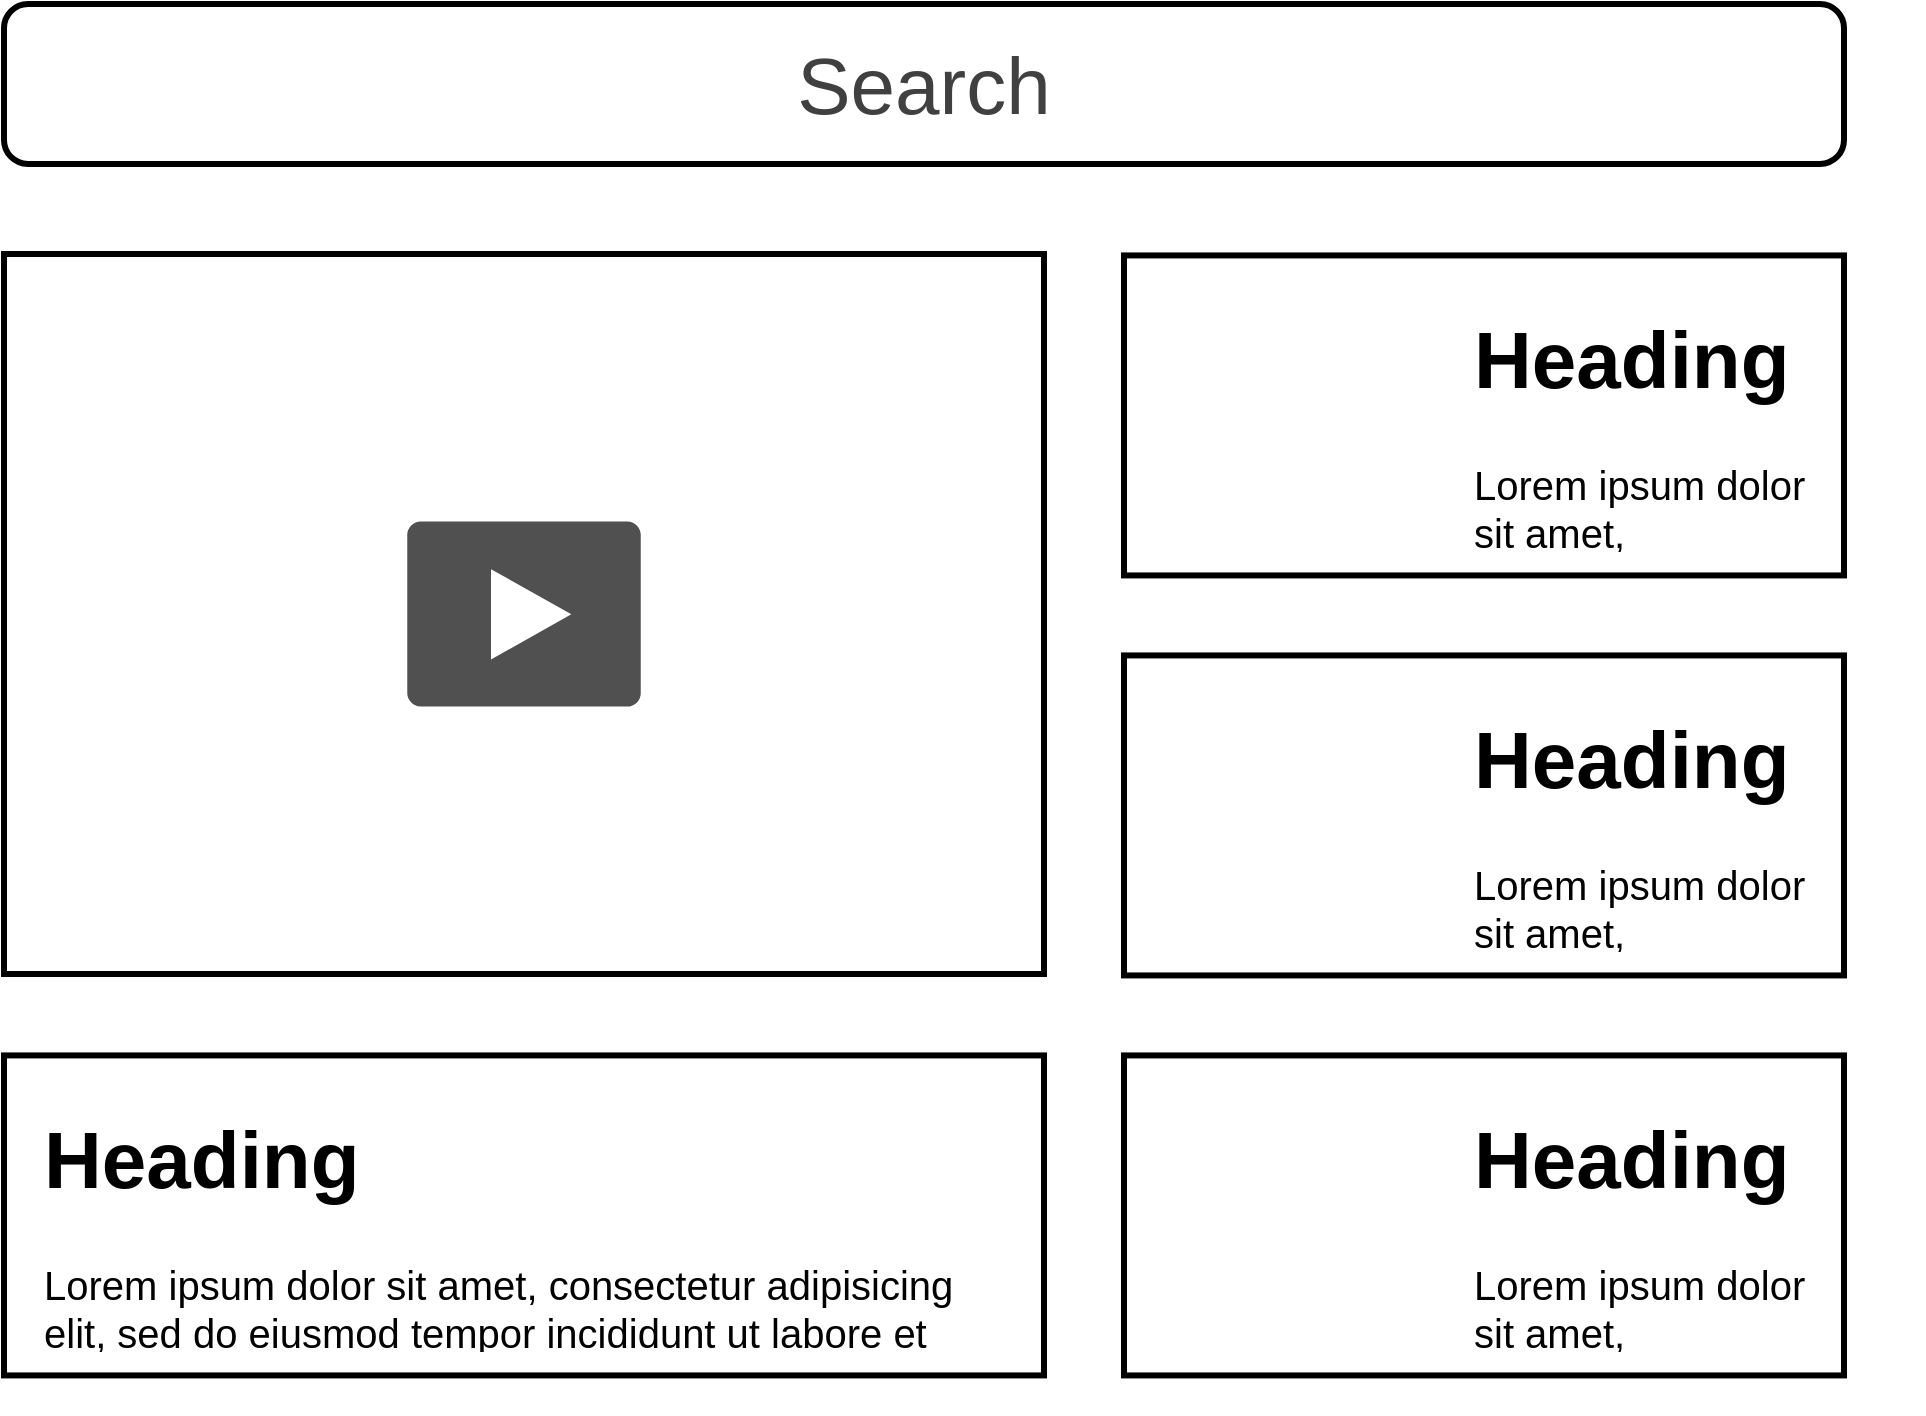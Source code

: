 <mxfile version="14.6.3" type="github" pages="4">
  <diagram name="Page" id="9137KOYr03OrSue867hJ">
    <mxGraphModel dx="346" dy="656" grid="1" gridSize="10" guides="1" tooltips="1" connect="1" arrows="1" fold="1" page="1" pageScale="1.5" pageWidth="1169" pageHeight="827" background="#ffffff" math="0" shadow="0">
      <root>
        <mxCell id="91typA91h6xHXIEC1wd_-0" />
        <mxCell id="91typA91h6xHXIEC1wd_-1" parent="91typA91h6xHXIEC1wd_-0" />
        <mxCell id="23DOFY-xsQ9zhNnriJYz-13" value="" style="group" parent="91typA91h6xHXIEC1wd_-1" vertex="1" connectable="0">
          <mxGeometry x="977" y="408" width="360" height="160" as="geometry" />
        </mxCell>
        <mxCell id="23DOFY-xsQ9zhNnriJYz-7" value="" style="rounded=0;whiteSpace=wrap;html=1;fontSize=30;strokeColor=#000000;strokeWidth=3;" parent="23DOFY-xsQ9zhNnriJYz-13" vertex="1">
          <mxGeometry y="-9.286" width="360" height="160" as="geometry" />
        </mxCell>
        <mxCell id="23DOFY-xsQ9zhNnriJYz-10" value="&lt;h1&gt;Heading&lt;/h1&gt;&lt;p&gt;Lorem ipsum dolor sit amet, consectetur adipisicing elit, sed do eiusmod tempor incididunt ut labore et dolore magna aliqua.&lt;/p&gt;" style="text;html=1;strokeColor=none;fillColor=none;spacing=5;spacingTop=-20;whiteSpace=wrap;overflow=hidden;rounded=0;fontSize=20;" parent="23DOFY-xsQ9zhNnriJYz-13" vertex="1">
          <mxGeometry x="170" y="2.143" width="190" height="137.143" as="geometry" />
        </mxCell>
        <mxCell id="23DOFY-xsQ9zhNnriJYz-12" value="" style="shape=image;html=1;verticalAlign=top;verticalLabelPosition=bottom;labelBackgroundColor=#ffffff;imageAspect=0;aspect=fixed;image=https://cdn4.iconfinder.com/data/icons/48-bubbles/48/18.Pictures-Day-128.png;rounded=1;fontSize=20;strokeColor=#000000;strokeWidth=3;" parent="23DOFY-xsQ9zhNnriJYz-13" vertex="1">
          <mxGeometry x="10" y="5.714" width="130" height="130" as="geometry" />
        </mxCell>
        <mxCell id="23DOFY-xsQ9zhNnriJYz-20" value="" style="group" parent="91typA91h6xHXIEC1wd_-1" vertex="1" connectable="0">
          <mxGeometry x="977" y="608" width="360" height="160" as="geometry" />
        </mxCell>
        <mxCell id="23DOFY-xsQ9zhNnriJYz-21" value="" style="rounded=0;whiteSpace=wrap;html=1;fontSize=30;strokeColor=#000000;strokeWidth=3;" parent="23DOFY-xsQ9zhNnriJYz-20" vertex="1">
          <mxGeometry y="-9.286" width="360" height="160" as="geometry" />
        </mxCell>
        <mxCell id="23DOFY-xsQ9zhNnriJYz-22" value="&lt;h1&gt;Heading&lt;/h1&gt;&lt;p&gt;Lorem ipsum dolor sit amet, consectetur adipisicing elit, sed do eiusmod tempor incididunt ut labore et dolore magna aliqua.&lt;/p&gt;" style="text;html=1;strokeColor=none;fillColor=none;spacing=5;spacingTop=-20;whiteSpace=wrap;overflow=hidden;rounded=0;fontSize=20;" parent="23DOFY-xsQ9zhNnriJYz-20" vertex="1">
          <mxGeometry x="170" y="2.143" width="190" height="137.143" as="geometry" />
        </mxCell>
        <mxCell id="23DOFY-xsQ9zhNnriJYz-23" value="" style="shape=image;html=1;verticalAlign=top;verticalLabelPosition=bottom;labelBackgroundColor=#ffffff;imageAspect=0;aspect=fixed;image=https://cdn4.iconfinder.com/data/icons/48-bubbles/48/18.Pictures-Day-128.png;rounded=1;fontSize=20;strokeColor=#000000;strokeWidth=3;" parent="23DOFY-xsQ9zhNnriJYz-20" vertex="1">
          <mxGeometry x="10" y="5.714" width="130" height="130" as="geometry" />
        </mxCell>
        <mxCell id="23DOFY-xsQ9zhNnriJYz-24" value="" style="group" parent="91typA91h6xHXIEC1wd_-1" vertex="1" connectable="0">
          <mxGeometry x="977" y="808" width="360" height="160" as="geometry" />
        </mxCell>
        <mxCell id="23DOFY-xsQ9zhNnriJYz-25" value="" style="rounded=0;whiteSpace=wrap;html=1;fontSize=30;strokeColor=#000000;strokeWidth=3;" parent="23DOFY-xsQ9zhNnriJYz-24" vertex="1">
          <mxGeometry y="-9.286" width="360" height="160" as="geometry" />
        </mxCell>
        <mxCell id="23DOFY-xsQ9zhNnriJYz-26" value="&lt;h1&gt;Heading&lt;/h1&gt;&lt;p&gt;Lorem ipsum dolor sit amet, consectetur adipisicing elit, sed do eiusmod tempor incididunt ut labore et dolore magna aliqua.&lt;/p&gt;" style="text;html=1;strokeColor=none;fillColor=none;spacing=5;spacingTop=-20;whiteSpace=wrap;overflow=hidden;rounded=0;fontSize=20;" parent="23DOFY-xsQ9zhNnriJYz-24" vertex="1">
          <mxGeometry x="170" y="2.143" width="190" height="137.143" as="geometry" />
        </mxCell>
        <mxCell id="23DOFY-xsQ9zhNnriJYz-27" value="" style="shape=image;html=1;verticalAlign=top;verticalLabelPosition=bottom;labelBackgroundColor=#ffffff;imageAspect=0;aspect=fixed;image=https://cdn4.iconfinder.com/data/icons/48-bubbles/48/18.Pictures-Day-128.png;rounded=1;fontSize=20;strokeColor=#000000;strokeWidth=3;" parent="23DOFY-xsQ9zhNnriJYz-24" vertex="1">
          <mxGeometry x="10" y="5.714" width="130" height="130" as="geometry" />
        </mxCell>
        <mxCell id="23DOFY-xsQ9zhNnriJYz-28" value="" style="group" parent="91typA91h6xHXIEC1wd_-1" vertex="1" connectable="0">
          <mxGeometry x="422" y="808" width="520" height="160" as="geometry" />
        </mxCell>
        <mxCell id="23DOFY-xsQ9zhNnriJYz-29" value="" style="rounded=0;whiteSpace=wrap;html=1;fontSize=30;strokeColor=#000000;strokeWidth=3;" parent="23DOFY-xsQ9zhNnriJYz-28" vertex="1">
          <mxGeometry x="-5" y="-9.29" width="520" height="160" as="geometry" />
        </mxCell>
        <mxCell id="23DOFY-xsQ9zhNnriJYz-30" value="&lt;h1&gt;Heading&lt;/h1&gt;&lt;p&gt;Lorem ipsum dolor sit amet, consectetur adipisicing elit, sed do eiusmod tempor incididunt ut labore et dolore magna aliqua.&lt;/p&gt;" style="text;html=1;strokeColor=none;fillColor=none;spacing=5;spacingTop=-20;whiteSpace=wrap;overflow=hidden;rounded=0;fontSize=20;" parent="23DOFY-xsQ9zhNnriJYz-28" vertex="1">
          <mxGeometry x="10" y="2.14" width="490" height="137.14" as="geometry" />
        </mxCell>
        <mxCell id="23DOFY-xsQ9zhNnriJYz-32" value="Search" style="rounded=1;whiteSpace=wrap;html=1;fontSize=40;fontColor=#404040;strokeColor=#000000;strokeWidth=3;align=center;fillColor=#FFFFFF;" parent="91typA91h6xHXIEC1wd_-1" vertex="1">
          <mxGeometry x="417" y="273" width="920" height="80" as="geometry" />
        </mxCell>
        <mxCell id="23DOFY-xsQ9zhNnriJYz-15" value="" style="group" parent="91typA91h6xHXIEC1wd_-1" vertex="1" connectable="0">
          <mxGeometry x="417" y="398" width="960" height="580" as="geometry" />
        </mxCell>
        <mxCell id="23DOFY-xsQ9zhNnriJYz-14" value="" style="rounded=0;whiteSpace=wrap;html=1;fontSize=20;strokeColor=#000000;strokeWidth=3;" parent="23DOFY-xsQ9zhNnriJYz-15" vertex="1">
          <mxGeometry width="520" height="360.0" as="geometry" />
        </mxCell>
        <mxCell id="23DOFY-xsQ9zhNnriJYz-3" value="" style="pointerEvents=1;shadow=0;dashed=0;html=1;strokeColor=none;fillColor=#505050;labelPosition=center;verticalLabelPosition=bottom;verticalAlign=top;outlineConnect=0;align=center;shape=mxgraph.office.concepts.video_play;rounded=1;fontSize=30;" parent="23DOFY-xsQ9zhNnriJYz-15" vertex="1">
          <mxGeometry x="201.633" y="133.714" width="116.735" height="92.571" as="geometry" />
        </mxCell>
      </root>
    </mxGraphModel>
  </diagram>
  <diagram name="PageToComponents" id="NYc8GmITO3bH3dvQd1t3">
    <mxGraphModel dx="2760" dy="2187" grid="1" gridSize="10" guides="1" tooltips="1" connect="1" arrows="1" fold="1" page="1" pageScale="1.5" pageWidth="1169" pageHeight="827" background="#ffffff" math="0" shadow="0">
      <root>
        <mxCell id="P79ZoEkyjsgsjdS7SiyL-0" />
        <mxCell id="P79ZoEkyjsgsjdS7SiyL-1" parent="P79ZoEkyjsgsjdS7SiyL-0" />
        <mxCell id="P79ZoEkyjsgsjdS7SiyL-2" value="" style="group" parent="P79ZoEkyjsgsjdS7SiyL-1" vertex="1" connectable="0">
          <mxGeometry x="977" y="408" width="360" height="160" as="geometry" />
        </mxCell>
        <mxCell id="P79ZoEkyjsgsjdS7SiyL-3" value="" style="rounded=0;whiteSpace=wrap;html=1;fontSize=30;strokeColor=#000000;strokeWidth=3;" parent="P79ZoEkyjsgsjdS7SiyL-2" vertex="1">
          <mxGeometry y="-9.286" width="360" height="160" as="geometry" />
        </mxCell>
        <mxCell id="P79ZoEkyjsgsjdS7SiyL-4" value="&lt;h1&gt;Heading&lt;/h1&gt;&lt;p&gt;Lorem ipsum dolor sit amet, consectetur adipisicing elit, sed do eiusmod tempor incididunt ut labore et dolore magna aliqua.&lt;/p&gt;" style="text;html=1;strokeColor=none;fillColor=none;spacing=5;spacingTop=-20;whiteSpace=wrap;overflow=hidden;rounded=0;fontSize=20;" parent="P79ZoEkyjsgsjdS7SiyL-2" vertex="1">
          <mxGeometry x="170" y="2.143" width="190" height="137.143" as="geometry" />
        </mxCell>
        <mxCell id="P79ZoEkyjsgsjdS7SiyL-5" value="" style="shape=image;html=1;verticalAlign=top;verticalLabelPosition=bottom;labelBackgroundColor=#ffffff;imageAspect=0;aspect=fixed;image=https://cdn4.iconfinder.com/data/icons/48-bubbles/48/18.Pictures-Day-128.png;rounded=1;fontSize=20;strokeColor=#000000;strokeWidth=3;" parent="P79ZoEkyjsgsjdS7SiyL-2" vertex="1">
          <mxGeometry x="10" y="5.714" width="130" height="130" as="geometry" />
        </mxCell>
        <mxCell id="P79ZoEkyjsgsjdS7SiyL-6" value="" style="group" parent="P79ZoEkyjsgsjdS7SiyL-1" vertex="1" connectable="0">
          <mxGeometry x="977" y="608" width="360" height="160" as="geometry" />
        </mxCell>
        <mxCell id="P79ZoEkyjsgsjdS7SiyL-7" value="" style="rounded=0;whiteSpace=wrap;html=1;fontSize=30;strokeColor=#000000;strokeWidth=3;" parent="P79ZoEkyjsgsjdS7SiyL-6" vertex="1">
          <mxGeometry y="-9.286" width="360" height="160" as="geometry" />
        </mxCell>
        <mxCell id="P79ZoEkyjsgsjdS7SiyL-8" value="&lt;h1&gt;Heading&lt;/h1&gt;&lt;p&gt;Lorem ipsum dolor sit amet, consectetur adipisicing elit, sed do eiusmod tempor incididunt ut labore et dolore magna aliqua.&lt;/p&gt;" style="text;html=1;strokeColor=none;fillColor=none;spacing=5;spacingTop=-20;whiteSpace=wrap;overflow=hidden;rounded=0;fontSize=20;" parent="P79ZoEkyjsgsjdS7SiyL-6" vertex="1">
          <mxGeometry x="170" y="2.143" width="190" height="137.143" as="geometry" />
        </mxCell>
        <mxCell id="P79ZoEkyjsgsjdS7SiyL-9" value="" style="shape=image;html=1;verticalAlign=top;verticalLabelPosition=bottom;labelBackgroundColor=#ffffff;imageAspect=0;aspect=fixed;image=https://cdn4.iconfinder.com/data/icons/48-bubbles/48/18.Pictures-Day-128.png;rounded=1;fontSize=20;strokeColor=#000000;strokeWidth=3;" parent="P79ZoEkyjsgsjdS7SiyL-6" vertex="1">
          <mxGeometry x="10" y="5.714" width="130" height="130" as="geometry" />
        </mxCell>
        <mxCell id="P79ZoEkyjsgsjdS7SiyL-10" value="" style="group" parent="P79ZoEkyjsgsjdS7SiyL-1" vertex="1" connectable="0">
          <mxGeometry x="977" y="808" width="360" height="160" as="geometry" />
        </mxCell>
        <mxCell id="P79ZoEkyjsgsjdS7SiyL-11" value="" style="rounded=0;whiteSpace=wrap;html=1;fontSize=30;strokeColor=#000000;strokeWidth=3;" parent="P79ZoEkyjsgsjdS7SiyL-10" vertex="1">
          <mxGeometry y="-9.286" width="360" height="160" as="geometry" />
        </mxCell>
        <mxCell id="P79ZoEkyjsgsjdS7SiyL-12" value="&lt;h1&gt;Heading&lt;/h1&gt;&lt;p&gt;Lorem ipsum dolor sit amet, consectetur adipisicing elit, sed do eiusmod tempor incididunt ut labore et dolore magna aliqua.&lt;/p&gt;" style="text;html=1;strokeColor=none;fillColor=none;spacing=5;spacingTop=-20;whiteSpace=wrap;overflow=hidden;rounded=0;fontSize=20;" parent="P79ZoEkyjsgsjdS7SiyL-10" vertex="1">
          <mxGeometry x="170" y="2.143" width="190" height="137.143" as="geometry" />
        </mxCell>
        <mxCell id="P79ZoEkyjsgsjdS7SiyL-13" value="" style="shape=image;html=1;verticalAlign=top;verticalLabelPosition=bottom;labelBackgroundColor=#ffffff;imageAspect=0;aspect=fixed;image=https://cdn4.iconfinder.com/data/icons/48-bubbles/48/18.Pictures-Day-128.png;rounded=1;fontSize=20;strokeColor=#000000;strokeWidth=3;" parent="P79ZoEkyjsgsjdS7SiyL-10" vertex="1">
          <mxGeometry x="10" y="5.714" width="130" height="130" as="geometry" />
        </mxCell>
        <mxCell id="P79ZoEkyjsgsjdS7SiyL-14" value="" style="group" parent="P79ZoEkyjsgsjdS7SiyL-1" vertex="1" connectable="0">
          <mxGeometry x="422" y="808" width="520" height="160" as="geometry" />
        </mxCell>
        <mxCell id="P79ZoEkyjsgsjdS7SiyL-15" value="" style="rounded=0;whiteSpace=wrap;html=1;fontSize=30;strokeColor=#000000;strokeWidth=3;" parent="P79ZoEkyjsgsjdS7SiyL-14" vertex="1">
          <mxGeometry x="-5" y="-9.29" width="520" height="160" as="geometry" />
        </mxCell>
        <mxCell id="P79ZoEkyjsgsjdS7SiyL-16" value="&lt;h1&gt;Heading&lt;/h1&gt;&lt;p&gt;Lorem ipsum dolor sit amet, consectetur adipisicing elit, sed do eiusmod tempor incididunt ut labore et dolore magna aliqua.&lt;/p&gt;" style="text;html=1;strokeColor=none;fillColor=none;spacing=5;spacingTop=-20;whiteSpace=wrap;overflow=hidden;rounded=0;fontSize=20;" parent="P79ZoEkyjsgsjdS7SiyL-14" vertex="1">
          <mxGeometry x="10" y="2.14" width="490" height="137.14" as="geometry" />
        </mxCell>
        <mxCell id="P79ZoEkyjsgsjdS7SiyL-17" value="Search" style="rounded=1;whiteSpace=wrap;html=1;fontSize=40;fontColor=#404040;strokeColor=#000000;strokeWidth=3;align=center;fillColor=#FFFFFF;" parent="P79ZoEkyjsgsjdS7SiyL-1" vertex="1">
          <mxGeometry x="417" y="273" width="920" height="80" as="geometry" />
        </mxCell>
        <mxCell id="P79ZoEkyjsgsjdS7SiyL-19" value="" style="group" parent="P79ZoEkyjsgsjdS7SiyL-1" vertex="1" connectable="0">
          <mxGeometry x="417" y="398" width="960" height="580" as="geometry" />
        </mxCell>
        <mxCell id="P79ZoEkyjsgsjdS7SiyL-20" value="" style="rounded=0;whiteSpace=wrap;html=1;fontSize=20;strokeColor=#000000;strokeWidth=3;" parent="P79ZoEkyjsgsjdS7SiyL-19" vertex="1">
          <mxGeometry width="520" height="360.0" as="geometry" />
        </mxCell>
        <mxCell id="P79ZoEkyjsgsjdS7SiyL-21" value="" style="pointerEvents=1;shadow=0;dashed=0;html=1;strokeColor=none;fillColor=#505050;labelPosition=center;verticalLabelPosition=bottom;verticalAlign=top;outlineConnect=0;align=center;shape=mxgraph.office.concepts.video_play;rounded=1;fontSize=30;" parent="P79ZoEkyjsgsjdS7SiyL-19" vertex="1">
          <mxGeometry x="201.633" y="133.714" width="116.735" height="92.571" as="geometry" />
        </mxCell>
        <mxCell id="P79ZoEkyjsgsjdS7SiyL-22" value="" style="rounded=0;whiteSpace=wrap;html=1;fontSize=40;strokeColor=#d79b00;strokeWidth=3;align=center;fillColor=#ffe6cc;opacity=60;" parent="P79ZoEkyjsgsjdS7SiyL-19" vertex="1">
          <mxGeometry x="-17" y="-10" width="550" height="590" as="geometry" />
        </mxCell>
        <mxCell id="P79ZoEkyjsgsjdS7SiyL-23" value="" style="rounded=0;whiteSpace=wrap;html=1;fontSize=40;strokeColor=#d6b656;strokeWidth=3;align=center;fillColor=#fff2cc;opacity=60;" parent="P79ZoEkyjsgsjdS7SiyL-1" vertex="1">
          <mxGeometry x="960" y="388" width="400" height="590" as="geometry" />
        </mxCell>
        <mxCell id="P79ZoEkyjsgsjdS7SiyL-24" value="" style="rounded=0;whiteSpace=wrap;html=1;fontSize=40;strokeColor=#b85450;strokeWidth=3;align=center;fillColor=#f8cecc;opacity=60;" parent="P79ZoEkyjsgsjdS7SiyL-1" vertex="1">
          <mxGeometry x="967" y="580" width="380" height="190" as="geometry" />
        </mxCell>
        <mxCell id="P79ZoEkyjsgsjdS7SiyL-25" style="edgeStyle=orthogonalEdgeStyle;rounded=0;orthogonalLoop=1;jettySize=auto;html=1;entryX=0;entryY=0.5;entryDx=0;entryDy=0;fontSize=40;fontColor=#404040;strokeWidth=3;" parent="P79ZoEkyjsgsjdS7SiyL-1" source="P79ZoEkyjsgsjdS7SiyL-26" target="P79ZoEkyjsgsjdS7SiyL-18" edge="1">
          <mxGeometry relative="1" as="geometry" />
        </mxCell>
        <mxCell id="P79ZoEkyjsgsjdS7SiyL-26" value="SearchBar" style="text;html=1;align=center;verticalAlign=middle;resizable=0;points=[];autosize=1;strokeColor=none;fontSize=50;fontColor=#404040;" parent="P79ZoEkyjsgsjdS7SiyL-1" vertex="1">
          <mxGeometry x="80" y="275" width="250" height="70" as="geometry" />
        </mxCell>
        <mxCell id="P79ZoEkyjsgsjdS7SiyL-27" style="edgeStyle=orthogonalEdgeStyle;rounded=0;orthogonalLoop=1;jettySize=auto;html=1;entryX=0;entryY=0.5;entryDx=0;entryDy=0;fontSize=50;fontColor=#404040;strokeWidth=3;" parent="P79ZoEkyjsgsjdS7SiyL-1" source="P79ZoEkyjsgsjdS7SiyL-28" target="P79ZoEkyjsgsjdS7SiyL-22" edge="1">
          <mxGeometry relative="1" as="geometry" />
        </mxCell>
        <mxCell id="P79ZoEkyjsgsjdS7SiyL-28" value="VideoDetail" style="text;html=1;align=center;verticalAlign=middle;resizable=0;points=[];autosize=1;strokeColor=none;fontSize=50;fontColor=#404040;" parent="P79ZoEkyjsgsjdS7SiyL-1" vertex="1">
          <mxGeometry x="50" y="648" width="270" height="70" as="geometry" />
        </mxCell>
        <mxCell id="P79ZoEkyjsgsjdS7SiyL-29" style="edgeStyle=orthogonalEdgeStyle;rounded=0;orthogonalLoop=1;jettySize=auto;html=1;entryX=1;entryY=0.25;entryDx=0;entryDy=0;fontSize=50;fontColor=#404040;strokeWidth=3;" parent="P79ZoEkyjsgsjdS7SiyL-1" source="P79ZoEkyjsgsjdS7SiyL-30" target="P79ZoEkyjsgsjdS7SiyL-23" edge="1">
          <mxGeometry relative="1" as="geometry" />
        </mxCell>
        <mxCell id="P79ZoEkyjsgsjdS7SiyL-30" value="VideoList" style="text;html=1;align=center;verticalAlign=middle;resizable=0;points=[];autosize=1;strokeColor=none;fontSize=50;fontColor=#404040;" parent="P79ZoEkyjsgsjdS7SiyL-1" vertex="1">
          <mxGeometry x="1440" y="500" width="220" height="70" as="geometry" />
        </mxCell>
        <mxCell id="P79ZoEkyjsgsjdS7SiyL-31" style="edgeStyle=orthogonalEdgeStyle;rounded=0;orthogonalLoop=1;jettySize=auto;html=1;entryX=1;entryY=0.5;entryDx=0;entryDy=0;fontSize=50;fontColor=#404040;strokeWidth=3;" parent="P79ZoEkyjsgsjdS7SiyL-1" source="P79ZoEkyjsgsjdS7SiyL-32" target="P79ZoEkyjsgsjdS7SiyL-24" edge="1">
          <mxGeometry relative="1" as="geometry" />
        </mxCell>
        <mxCell id="P79ZoEkyjsgsjdS7SiyL-32" value="VideoItem" style="text;html=1;align=center;verticalAlign=middle;resizable=0;points=[];autosize=1;strokeColor=none;fontSize=50;fontColor=#404040;" parent="P79ZoEkyjsgsjdS7SiyL-1" vertex="1">
          <mxGeometry x="1440" y="640" width="240" height="70" as="geometry" />
        </mxCell>
        <mxCell id="P79ZoEkyjsgsjdS7SiyL-18" value="" style="rounded=0;whiteSpace=wrap;html=1;fontSize=40;strokeColor=#82b366;strokeWidth=3;align=center;fillColor=#d5e8d4;opacity=60;" parent="P79ZoEkyjsgsjdS7SiyL-1" vertex="1">
          <mxGeometry x="400" y="240" width="960" height="140" as="geometry" />
        </mxCell>
      </root>
    </mxGraphModel>
  </diagram>
  <diagram name="Components" id="oa-BEnzGHS91n7pEYGGy">
    <mxGraphModel dx="2554" dy="1874" grid="1" gridSize="10" guides="1" tooltips="1" connect="1" arrows="1" fold="1" page="1" pageScale="1.5" pageWidth="1169" pageHeight="827" background="#ffffff" math="0" shadow="0">
      <root>
        <mxCell id="_ZSbNdaOEy5kNwuSDoqu-0" />
        <mxCell id="_ZSbNdaOEy5kNwuSDoqu-1" parent="_ZSbNdaOEy5kNwuSDoqu-0" />
        <mxCell id="_ZSbNdaOEy5kNwuSDoqu-11" value="&lt;font style=&quot;font-size: 30px&quot;&gt;SearchBar&lt;/font&gt;" style="rounded=1;whiteSpace=wrap;html=1;verticalAlign=middle;fillColor=#d5e8d4;strokeColor=#82b366;strokeWidth=3;" parent="_ZSbNdaOEy5kNwuSDoqu-1" vertex="1">
          <mxGeometry x="400" y="600" width="240" height="80" as="geometry" />
        </mxCell>
        <mxCell id="_ZSbNdaOEy5kNwuSDoqu-20" value="&lt;font style=&quot;font-size: 30px&quot;&gt;VideoDetail&lt;/font&gt;" style="rounded=1;whiteSpace=wrap;html=1;verticalAlign=middle;fillColor=#ffe6cc;strokeColor=#d79b00;strokeWidth=3;" parent="_ZSbNdaOEy5kNwuSDoqu-1" vertex="1">
          <mxGeometry x="680" y="600" width="240" height="80" as="geometry" />
        </mxCell>
        <mxCell id="_ZSbNdaOEy5kNwuSDoqu-23" value="&lt;span style=&quot;font-size: 30px&quot;&gt;VideoList&lt;/span&gt;" style="rounded=1;whiteSpace=wrap;html=1;verticalAlign=middle;fillColor=#fff2cc;strokeColor=#d6b656;strokeWidth=3;" parent="_ZSbNdaOEy5kNwuSDoqu-1" vertex="1">
          <mxGeometry x="960" y="600" width="240" height="80" as="geometry" />
        </mxCell>
        <mxCell id="_ZSbNdaOEy5kNwuSDoqu-24" style="edgeStyle=orthogonalEdgeStyle;rounded=1;orthogonalLoop=1;jettySize=auto;html=1;startArrow=none;startFill=0;endArrow=classic;endFill=1;strokeWidth=3;" parent="_ZSbNdaOEy5kNwuSDoqu-1" source="_ZSbNdaOEy5kNwuSDoqu-3" target="_ZSbNdaOEy5kNwuSDoqu-20" edge="1">
          <mxGeometry relative="1" as="geometry" />
        </mxCell>
        <mxCell id="_ZSbNdaOEy5kNwuSDoqu-25" style="edgeStyle=orthogonalEdgeStyle;rounded=1;orthogonalLoop=1;jettySize=auto;html=1;entryX=0.5;entryY=0;entryDx=0;entryDy=0;startArrow=none;startFill=0;endArrow=classic;endFill=1;strokeWidth=3;" parent="_ZSbNdaOEy5kNwuSDoqu-1" source="_ZSbNdaOEy5kNwuSDoqu-3" target="_ZSbNdaOEy5kNwuSDoqu-11" edge="1">
          <mxGeometry relative="1" as="geometry">
            <Array as="points">
              <mxPoint x="800" y="440" />
              <mxPoint x="520" y="440" />
            </Array>
          </mxGeometry>
        </mxCell>
        <mxCell id="_ZSbNdaOEy5kNwuSDoqu-26" style="edgeStyle=orthogonalEdgeStyle;rounded=1;orthogonalLoop=1;jettySize=auto;html=1;startArrow=none;startFill=0;endArrow=classic;endFill=1;strokeWidth=3;entryX=0.5;entryY=0;entryDx=0;entryDy=0;" parent="_ZSbNdaOEy5kNwuSDoqu-1" source="_ZSbNdaOEy5kNwuSDoqu-3" target="_ZSbNdaOEy5kNwuSDoqu-23" edge="1">
          <mxGeometry relative="1" as="geometry">
            <mxPoint x="1080" y="480" as="targetPoint" />
            <Array as="points">
              <mxPoint x="800" y="440" />
              <mxPoint x="1080" y="440" />
            </Array>
          </mxGeometry>
        </mxCell>
        <mxCell id="_ZSbNdaOEy5kNwuSDoqu-27" style="edgeStyle=orthogonalEdgeStyle;rounded=1;orthogonalLoop=1;jettySize=auto;html=1;entryX=0.5;entryY=0;entryDx=0;entryDy=0;startArrow=none;startFill=0;endArrow=classic;endFill=1;strokeWidth=3;exitX=0.5;exitY=1;exitDx=0;exitDy=0;" parent="_ZSbNdaOEy5kNwuSDoqu-1" source="_ZSbNdaOEy5kNwuSDoqu-23" target="_ZSbNdaOEy5kNwuSDoqu-35" edge="1">
          <mxGeometry relative="1" as="geometry">
            <mxPoint x="1310" y="840" as="targetPoint" />
            <mxPoint x="1240" y="840" as="sourcePoint" />
            <Array as="points">
              <mxPoint x="1080" y="720" />
              <mxPoint x="1240" y="720" />
            </Array>
          </mxGeometry>
        </mxCell>
        <mxCell id="_ZSbNdaOEy5kNwuSDoqu-35" value="&lt;span style=&quot;font-size: 30px&quot;&gt;VideoItem&lt;/span&gt;" style="rounded=1;whiteSpace=wrap;html=1;verticalAlign=middle;fillColor=#f8cecc;strokeColor=#b85450;strokeWidth=3;" parent="_ZSbNdaOEy5kNwuSDoqu-1" vertex="1">
          <mxGeometry x="1120" y="880" width="240" height="80" as="geometry" />
        </mxCell>
        <mxCell id="_ZSbNdaOEy5kNwuSDoqu-36" style="edgeStyle=orthogonalEdgeStyle;rounded=1;orthogonalLoop=1;jettySize=auto;html=1;entryX=0.5;entryY=0;entryDx=0;entryDy=0;startArrow=none;startFill=0;endArrow=classic;endFill=1;strokeWidth=3;exitX=0.5;exitY=1;exitDx=0;exitDy=0;" parent="_ZSbNdaOEy5kNwuSDoqu-1" source="_ZSbNdaOEy5kNwuSDoqu-23" target="_ZSbNdaOEy5kNwuSDoqu-44" edge="1">
          <mxGeometry relative="1" as="geometry">
            <mxPoint x="987" y="840" as="targetPoint" />
            <mxPoint x="917" y="840" as="sourcePoint" />
            <Array as="points">
              <mxPoint x="1080" y="720" />
              <mxPoint x="917" y="720" />
            </Array>
          </mxGeometry>
        </mxCell>
        <mxCell id="_ZSbNdaOEy5kNwuSDoqu-44" value="&lt;span style=&quot;font-size: 30px&quot;&gt;VideoItem&lt;/span&gt;" style="rounded=1;whiteSpace=wrap;html=1;verticalAlign=middle;fillColor=#f8cecc;strokeColor=#b85450;strokeWidth=3;" parent="_ZSbNdaOEy5kNwuSDoqu-1" vertex="1">
          <mxGeometry x="797" y="880" width="240" height="80" as="geometry" />
        </mxCell>
        <mxCell id="_ZSbNdaOEy5kNwuSDoqu-3" value="&lt;font style=&quot;font-size: 30px&quot;&gt;App&lt;/font&gt;" style="rounded=1;whiteSpace=wrap;html=1;verticalAlign=middle;strokeWidth=3;fillColor=#dae8fc;strokeColor=#6c8ebf;" parent="_ZSbNdaOEy5kNwuSDoqu-1" vertex="1">
          <mxGeometry x="680" y="240" width="240" height="160" as="geometry" />
        </mxCell>
      </root>
    </mxGraphModel>
  </diagram>
  <diagram name="Props&amp;State" id="I_OQX6ArAMqyHzyi4Qbx">
    <mxGraphModel dx="2554" dy="1874" grid="1" gridSize="10" guides="1" tooltips="1" connect="1" arrows="1" fold="1" page="1" pageScale="1.5" pageWidth="1169" pageHeight="827" background="#ffffff" math="0" shadow="0">
      <root>
        <mxCell id="qaqHf1FejobcbyOZBKg7-0" />
        <mxCell id="qaqHf1FejobcbyOZBKg7-1" parent="qaqHf1FejobcbyOZBKg7-0" />
        <mxCell id="qaqHf1FejobcbyOZBKg7-2" value="" style="group;strokeWidth=3;" parent="qaqHf1FejobcbyOZBKg7-1" vertex="1" connectable="0">
          <mxGeometry x="680" y="240" width="240" height="160" as="geometry" />
        </mxCell>
        <mxCell id="qaqHf1FejobcbyOZBKg7-3" value="&lt;font style=&quot;font-size: 30px&quot;&gt;App&lt;/font&gt;" style="rounded=1;whiteSpace=wrap;html=1;verticalAlign=top;strokeWidth=3;fillColor=#dae8fc;strokeColor=#6c8ebf;" parent="qaqHf1FejobcbyOZBKg7-2" vertex="1">
          <mxGeometry width="240" height="160" as="geometry" />
        </mxCell>
        <mxCell id="qaqHf1FejobcbyOZBKg7-4" value="State" style="shape=table;html=1;whiteSpace=wrap;startSize=25;container=1;collapsible=0;childLayout=tableLayout;fontStyle=1;align=center;fillColor=#dae8fc;strokeColor=#6c8ebf;rounded=0;swimlaneFillColor=#ffffff;rowLines=1;treeFolding=0;strokeWidth=2;" parent="qaqHf1FejobcbyOZBKg7-2" vertex="1">
          <mxGeometry x="16.364" y="56.434" width="207.273" height="92.403" as="geometry" />
        </mxCell>
        <mxCell id="qaqHf1FejobcbyOZBKg7-5" value="" style="shape=partialRectangle;html=1;whiteSpace=wrap;collapsible=0;dropTarget=0;pointerEvents=0;fillColor=none;top=0;left=0;bottom=0;right=0;points=[[0,0.5],[1,0.5]];portConstraint=eastwest;rounded=1;" parent="qaqHf1FejobcbyOZBKg7-4" vertex="1">
          <mxGeometry y="25" width="207.273" height="34" as="geometry" />
        </mxCell>
        <mxCell id="qaqHf1FejobcbyOZBKg7-6" value="videos" style="shape=partialRectangle;html=1;whiteSpace=wrap;connectable=0;fillColor=none;top=0;left=0;bottom=0;right=0;overflow=hidden;rounded=1;" parent="qaqHf1FejobcbyOZBKg7-5" vertex="1">
          <mxGeometry width="103" height="34" as="geometry" />
        </mxCell>
        <mxCell id="qaqHf1FejobcbyOZBKg7-7" value="[ video, ... ]" style="shape=partialRectangle;html=1;whiteSpace=wrap;connectable=0;fillColor=none;top=0;left=0;bottom=0;right=0;overflow=hidden;rounded=1;" parent="qaqHf1FejobcbyOZBKg7-5" vertex="1">
          <mxGeometry x="103" width="104" height="34" as="geometry" />
        </mxCell>
        <mxCell id="qaqHf1FejobcbyOZBKg7-8" value="" style="shape=partialRectangle;html=1;whiteSpace=wrap;collapsible=0;dropTarget=0;pointerEvents=0;fillColor=none;top=0;left=0;bottom=0;right=0;points=[[0,0.5],[1,0.5]];portConstraint=eastwest;rounded=1;" parent="qaqHf1FejobcbyOZBKg7-4" vertex="1">
          <mxGeometry y="59" width="207.273" height="33" as="geometry" />
        </mxCell>
        <mxCell id="qaqHf1FejobcbyOZBKg7-9" value="selectedVideo" style="shape=partialRectangle;html=1;whiteSpace=wrap;connectable=0;fillColor=none;top=0;left=0;bottom=0;right=0;overflow=hidden;rounded=1;" parent="qaqHf1FejobcbyOZBKg7-8" vertex="1">
          <mxGeometry width="103" height="33" as="geometry" />
        </mxCell>
        <mxCell id="qaqHf1FejobcbyOZBKg7-10" value="video" style="shape=partialRectangle;html=1;whiteSpace=wrap;connectable=0;fillColor=none;top=0;left=0;bottom=0;right=0;overflow=hidden;rounded=1;" parent="qaqHf1FejobcbyOZBKg7-8" vertex="1">
          <mxGeometry x="103" width="104" height="33" as="geometry" />
        </mxCell>
        <mxCell id="qaqHf1FejobcbyOZBKg7-12" style="edgeStyle=orthogonalEdgeStyle;rounded=1;orthogonalLoop=1;jettySize=auto;html=1;entryX=0.5;entryY=0;entryDx=0;entryDy=0;startArrow=none;startFill=0;endArrow=classic;endFill=1;strokeWidth=3;" parent="qaqHf1FejobcbyOZBKg7-1" source="qaqHf1FejobcbyOZBKg7-13" target="qaqHf1FejobcbyOZBKg7-23" edge="1">
          <mxGeometry relative="1" as="geometry">
            <mxPoint x="1030" y="560" as="targetPoint" />
          </mxGeometry>
        </mxCell>
        <mxCell id="qaqHf1FejobcbyOZBKg7-13" value="Props" style="shape=table;html=1;whiteSpace=wrap;startSize=25;container=1;collapsible=0;childLayout=tableLayout;fontStyle=1;align=center;fillColor=#fff2cc;strokeColor=#d6b656;rounded=0;swimlaneFillColor=#ffffff;rowLines=1;treeFolding=0;strokeWidth=2;" parent="qaqHf1FejobcbyOZBKg7-1" vertex="1">
          <mxGeometry x="980" y="480" width="200" height="80" as="geometry" />
        </mxCell>
        <mxCell id="qaqHf1FejobcbyOZBKg7-14" value="" style="shape=partialRectangle;html=1;whiteSpace=wrap;collapsible=0;dropTarget=0;pointerEvents=0;fillColor=none;top=0;left=0;bottom=0;right=0;points=[[0,0.5],[1,0.5]];portConstraint=eastwest;rounded=1;" parent="qaqHf1FejobcbyOZBKg7-13" vertex="1">
          <mxGeometry y="25" width="200" height="28" as="geometry" />
        </mxCell>
        <mxCell id="qaqHf1FejobcbyOZBKg7-15" value="videos" style="shape=partialRectangle;html=1;whiteSpace=wrap;connectable=0;fillColor=none;top=0;left=0;bottom=0;right=0;overflow=hidden;rounded=1;" parent="qaqHf1FejobcbyOZBKg7-14" vertex="1">
          <mxGeometry width="100" height="28" as="geometry" />
        </mxCell>
        <mxCell id="qaqHf1FejobcbyOZBKg7-16" value="videos" style="shape=partialRectangle;html=1;whiteSpace=wrap;connectable=0;top=0;left=0;bottom=0;right=0;overflow=hidden;rounded=1;strokeColor=none;fillColor=none;" parent="qaqHf1FejobcbyOZBKg7-14" vertex="1">
          <mxGeometry x="100" width="100" height="28" as="geometry" />
        </mxCell>
        <mxCell id="qaqHf1FejobcbyOZBKg7-17" value="" style="shape=partialRectangle;html=1;whiteSpace=wrap;collapsible=0;dropTarget=0;pointerEvents=0;fillColor=none;top=0;left=0;bottom=0;right=0;points=[[0,0.5],[1,0.5]];portConstraint=eastwest;rounded=1;" parent="qaqHf1FejobcbyOZBKg7-13" vertex="1">
          <mxGeometry y="53" width="200" height="27" as="geometry" />
        </mxCell>
        <mxCell id="qaqHf1FejobcbyOZBKg7-18" value="onVideoSelect" style="shape=partialRectangle;html=1;whiteSpace=wrap;connectable=0;fillColor=none;top=0;left=0;bottom=0;right=0;overflow=hidden;rounded=1;" parent="qaqHf1FejobcbyOZBKg7-17" vertex="1">
          <mxGeometry width="100" height="27" as="geometry" />
        </mxCell>
        <mxCell id="qaqHf1FejobcbyOZBKg7-19" value="() =&amp;gt; {}" style="shape=partialRectangle;html=1;whiteSpace=wrap;connectable=0;fillColor=none;top=0;left=0;bottom=0;right=0;overflow=hidden;rounded=1;" parent="qaqHf1FejobcbyOZBKg7-17" vertex="1">
          <mxGeometry x="100" width="100" height="27" as="geometry" />
        </mxCell>
        <mxCell id="qaqHf1FejobcbyOZBKg7-20" value="&lt;font style=&quot;font-size: 30px&quot;&gt;VideoDetail&lt;/font&gt;" style="rounded=1;whiteSpace=wrap;html=1;verticalAlign=middle;fillColor=#ffe6cc;strokeColor=#d79b00;strokeWidth=3;" parent="qaqHf1FejobcbyOZBKg7-1" vertex="1">
          <mxGeometry x="680" y="600" width="240" height="80" as="geometry" />
        </mxCell>
        <mxCell id="qaqHf1FejobcbyOZBKg7-21" style="edgeStyle=orthogonalEdgeStyle;rounded=1;orthogonalLoop=1;jettySize=auto;html=1;entryX=0.5;entryY=0;entryDx=0;entryDy=0;startArrow=none;startFill=0;endArrow=none;endFill=0;strokeWidth=3;" parent="qaqHf1FejobcbyOZBKg7-1" source="qaqHf1FejobcbyOZBKg7-23" target="qaqHf1FejobcbyOZBKg7-28" edge="1">
          <mxGeometry relative="1" as="geometry">
            <Array as="points">
              <mxPoint x="1080" y="720" />
              <mxPoint x="1240" y="720" />
            </Array>
          </mxGeometry>
        </mxCell>
        <mxCell id="qaqHf1FejobcbyOZBKg7-22" style="edgeStyle=orthogonalEdgeStyle;rounded=1;orthogonalLoop=1;jettySize=auto;html=1;entryX=0.5;entryY=0;entryDx=0;entryDy=0;startArrow=none;startFill=0;endArrow=none;endFill=0;strokeWidth=3;" parent="qaqHf1FejobcbyOZBKg7-1" source="qaqHf1FejobcbyOZBKg7-23" target="qaqHf1FejobcbyOZBKg7-37" edge="1">
          <mxGeometry relative="1" as="geometry" />
        </mxCell>
        <mxCell id="qaqHf1FejobcbyOZBKg7-23" value="&lt;span style=&quot;font-size: 30px&quot;&gt;VideoList&lt;/span&gt;" style="rounded=1;whiteSpace=wrap;html=1;verticalAlign=middle;fillColor=#fff2cc;strokeColor=#d6b656;strokeWidth=3;" parent="qaqHf1FejobcbyOZBKg7-1" vertex="1">
          <mxGeometry x="960" y="600" width="240" height="80" as="geometry" />
        </mxCell>
        <mxCell id="qaqHf1FejobcbyOZBKg7-24" style="edgeStyle=orthogonalEdgeStyle;rounded=1;orthogonalLoop=1;jettySize=auto;html=1;startArrow=none;startFill=0;endArrow=classic;endFill=1;strokeWidth=3;" parent="qaqHf1FejobcbyOZBKg7-1" source="qaqHf1FejobcbyOZBKg7-3" target="qaqHf1FejobcbyOZBKg7-20" edge="1">
          <mxGeometry relative="1" as="geometry" />
        </mxCell>
        <mxCell id="qaqHf1FejobcbyOZBKg7-25" style="edgeStyle=orthogonalEdgeStyle;rounded=1;orthogonalLoop=1;jettySize=auto;html=1;entryX=0.5;entryY=0;entryDx=0;entryDy=0;startArrow=none;startFill=0;endArrow=none;endFill=0;strokeWidth=3;" parent="qaqHf1FejobcbyOZBKg7-1" source="qaqHf1FejobcbyOZBKg7-3" target="PhKQuhcGhCS8qhgR6gZ0-9" edge="1">
          <mxGeometry relative="1" as="geometry">
            <Array as="points">
              <mxPoint x="800" y="440" />
              <mxPoint x="520" y="440" />
            </Array>
            <mxPoint x="520" y="600" as="targetPoint" />
          </mxGeometry>
        </mxCell>
        <mxCell id="qaqHf1FejobcbyOZBKg7-26" style="edgeStyle=orthogonalEdgeStyle;rounded=1;orthogonalLoop=1;jettySize=auto;html=1;startArrow=none;startFill=0;endArrow=none;endFill=0;strokeWidth=3;" parent="qaqHf1FejobcbyOZBKg7-1" source="qaqHf1FejobcbyOZBKg7-3" target="qaqHf1FejobcbyOZBKg7-13" edge="1">
          <mxGeometry relative="1" as="geometry">
            <Array as="points">
              <mxPoint x="800" y="440" />
              <mxPoint x="1080" y="440" />
            </Array>
          </mxGeometry>
        </mxCell>
        <mxCell id="qaqHf1FejobcbyOZBKg7-27" style="edgeStyle=orthogonalEdgeStyle;rounded=1;orthogonalLoop=1;jettySize=auto;html=1;entryX=0.5;entryY=0;entryDx=0;entryDy=0;startArrow=none;startFill=0;endArrow=classic;endFill=1;strokeWidth=3;" parent="qaqHf1FejobcbyOZBKg7-1" source="qaqHf1FejobcbyOZBKg7-28" target="qaqHf1FejobcbyOZBKg7-35" edge="1">
          <mxGeometry relative="1" as="geometry">
            <mxPoint x="1310" y="840" as="targetPoint" />
          </mxGeometry>
        </mxCell>
        <mxCell id="qaqHf1FejobcbyOZBKg7-28" value="Props" style="shape=table;html=1;whiteSpace=wrap;startSize=25;container=1;collapsible=0;childLayout=tableLayout;fontStyle=1;align=center;fillColor=#f8cecc;strokeColor=#b85450;rounded=0;swimlaneFillColor=#ffffff;rowLines=1;treeFolding=0;strokeWidth=2;" parent="qaqHf1FejobcbyOZBKg7-1" vertex="1">
          <mxGeometry x="1140" y="760" width="200" height="80" as="geometry" />
        </mxCell>
        <mxCell id="qaqHf1FejobcbyOZBKg7-29" value="" style="shape=partialRectangle;html=1;whiteSpace=wrap;collapsible=0;dropTarget=0;pointerEvents=0;fillColor=none;top=0;left=0;bottom=0;right=0;points=[[0,0.5],[1,0.5]];portConstraint=eastwest;rounded=1;" parent="qaqHf1FejobcbyOZBKg7-28" vertex="1">
          <mxGeometry y="25" width="200" height="28" as="geometry" />
        </mxCell>
        <mxCell id="qaqHf1FejobcbyOZBKg7-30" value="video" style="shape=partialRectangle;html=1;whiteSpace=wrap;connectable=0;fillColor=none;top=0;left=0;bottom=0;right=0;overflow=hidden;rounded=1;" parent="qaqHf1FejobcbyOZBKg7-29" vertex="1">
          <mxGeometry width="100" height="28" as="geometry" />
        </mxCell>
        <mxCell id="qaqHf1FejobcbyOZBKg7-31" value="video" style="shape=partialRectangle;html=1;whiteSpace=wrap;connectable=0;fillColor=none;top=0;left=0;bottom=0;right=0;overflow=hidden;rounded=1;" parent="qaqHf1FejobcbyOZBKg7-29" vertex="1">
          <mxGeometry x="100" width="100" height="28" as="geometry" />
        </mxCell>
        <mxCell id="qaqHf1FejobcbyOZBKg7-32" value="" style="shape=partialRectangle;html=1;whiteSpace=wrap;collapsible=0;dropTarget=0;pointerEvents=0;fillColor=none;top=0;left=0;bottom=0;right=0;points=[[0,0.5],[1,0.5]];portConstraint=eastwest;rounded=1;" parent="qaqHf1FejobcbyOZBKg7-28" vertex="1">
          <mxGeometry y="53" width="200" height="27" as="geometry" />
        </mxCell>
        <mxCell id="qaqHf1FejobcbyOZBKg7-33" value="onVideoSelect" style="shape=partialRectangle;html=1;whiteSpace=wrap;connectable=0;fillColor=none;top=0;left=0;bottom=0;right=0;overflow=hidden;rounded=1;" parent="qaqHf1FejobcbyOZBKg7-32" vertex="1">
          <mxGeometry width="100" height="27" as="geometry" />
        </mxCell>
        <mxCell id="qaqHf1FejobcbyOZBKg7-34" value="() =&amp;gt; {}" style="shape=partialRectangle;html=1;whiteSpace=wrap;connectable=0;fillColor=none;top=0;left=0;bottom=0;right=0;overflow=hidden;rounded=1;" parent="qaqHf1FejobcbyOZBKg7-32" vertex="1">
          <mxGeometry x="100" width="100" height="27" as="geometry" />
        </mxCell>
        <mxCell id="qaqHf1FejobcbyOZBKg7-35" value="&lt;span style=&quot;font-size: 30px&quot;&gt;VideoItem&lt;/span&gt;" style="rounded=1;whiteSpace=wrap;html=1;verticalAlign=middle;fillColor=#f8cecc;strokeColor=#b85450;strokeWidth=3;" parent="qaqHf1FejobcbyOZBKg7-1" vertex="1">
          <mxGeometry x="1120" y="880" width="240" height="80" as="geometry" />
        </mxCell>
        <mxCell id="qaqHf1FejobcbyOZBKg7-36" style="edgeStyle=orthogonalEdgeStyle;rounded=1;orthogonalLoop=1;jettySize=auto;html=1;entryX=0.5;entryY=0;entryDx=0;entryDy=0;startArrow=none;startFill=0;endArrow=classic;endFill=1;strokeWidth=3;" parent="qaqHf1FejobcbyOZBKg7-1" source="qaqHf1FejobcbyOZBKg7-37" target="qaqHf1FejobcbyOZBKg7-44" edge="1">
          <mxGeometry relative="1" as="geometry">
            <mxPoint x="987" y="840" as="targetPoint" />
          </mxGeometry>
        </mxCell>
        <mxCell id="qaqHf1FejobcbyOZBKg7-37" value="Props" style="shape=table;html=1;whiteSpace=wrap;startSize=25;container=1;collapsible=0;childLayout=tableLayout;fontStyle=1;align=center;fillColor=#f8cecc;strokeColor=#b85450;rounded=0;swimlaneFillColor=#ffffff;rowLines=1;treeFolding=0;strokeWidth=2;" parent="qaqHf1FejobcbyOZBKg7-1" vertex="1">
          <mxGeometry x="817" y="760" width="200" height="80" as="geometry" />
        </mxCell>
        <mxCell id="qaqHf1FejobcbyOZBKg7-38" value="" style="shape=partialRectangle;html=1;whiteSpace=wrap;collapsible=0;dropTarget=0;pointerEvents=0;fillColor=none;top=0;left=0;bottom=0;right=0;points=[[0,0.5],[1,0.5]];portConstraint=eastwest;rounded=1;" parent="qaqHf1FejobcbyOZBKg7-37" vertex="1">
          <mxGeometry y="25" width="200" height="28" as="geometry" />
        </mxCell>
        <mxCell id="qaqHf1FejobcbyOZBKg7-39" value="video" style="shape=partialRectangle;html=1;whiteSpace=wrap;connectable=0;fillColor=none;top=0;left=0;bottom=0;right=0;overflow=hidden;rounded=1;" parent="qaqHf1FejobcbyOZBKg7-38" vertex="1">
          <mxGeometry width="100" height="28" as="geometry" />
        </mxCell>
        <mxCell id="qaqHf1FejobcbyOZBKg7-40" value="video" style="shape=partialRectangle;html=1;whiteSpace=wrap;connectable=0;fillColor=none;top=0;left=0;bottom=0;right=0;overflow=hidden;rounded=1;" parent="qaqHf1FejobcbyOZBKg7-38" vertex="1">
          <mxGeometry x="100" width="100" height="28" as="geometry" />
        </mxCell>
        <mxCell id="qaqHf1FejobcbyOZBKg7-41" value="" style="shape=partialRectangle;html=1;whiteSpace=wrap;collapsible=0;dropTarget=0;pointerEvents=0;fillColor=none;top=0;left=0;bottom=0;right=0;points=[[0,0.5],[1,0.5]];portConstraint=eastwest;rounded=1;" parent="qaqHf1FejobcbyOZBKg7-37" vertex="1">
          <mxGeometry y="53" width="200" height="27" as="geometry" />
        </mxCell>
        <mxCell id="qaqHf1FejobcbyOZBKg7-42" value="onVideoSelect" style="shape=partialRectangle;html=1;whiteSpace=wrap;connectable=0;fillColor=none;top=0;left=0;bottom=0;right=0;overflow=hidden;rounded=1;" parent="qaqHf1FejobcbyOZBKg7-41" vertex="1">
          <mxGeometry width="100" height="27" as="geometry" />
        </mxCell>
        <mxCell id="qaqHf1FejobcbyOZBKg7-43" value="() =&amp;gt; {}" style="shape=partialRectangle;html=1;whiteSpace=wrap;connectable=0;fillColor=none;top=0;left=0;bottom=0;right=0;overflow=hidden;rounded=1;" parent="qaqHf1FejobcbyOZBKg7-41" vertex="1">
          <mxGeometry x="100" width="100" height="27" as="geometry" />
        </mxCell>
        <mxCell id="qaqHf1FejobcbyOZBKg7-44" value="&lt;span style=&quot;font-size: 30px&quot;&gt;VideoItem&lt;/span&gt;" style="rounded=1;whiteSpace=wrap;html=1;verticalAlign=middle;fillColor=#f8cecc;strokeColor=#b85450;strokeWidth=3;" parent="qaqHf1FejobcbyOZBKg7-1" vertex="1">
          <mxGeometry x="797" y="880" width="240" height="80" as="geometry" />
        </mxCell>
        <mxCell id="PhKQuhcGhCS8qhgR6gZ0-0" value="" style="group;strokeWidth=3;" vertex="1" connectable="0" parent="qaqHf1FejobcbyOZBKg7-1">
          <mxGeometry x="400" y="600" width="240" height="160" as="geometry" />
        </mxCell>
        <mxCell id="PhKQuhcGhCS8qhgR6gZ0-1" value="&lt;font style=&quot;font-size: 30px&quot;&gt;SearchBar&lt;/font&gt;" style="rounded=1;whiteSpace=wrap;html=1;verticalAlign=top;strokeWidth=3;fillColor=#d5e8d4;strokeColor=#82b366;" vertex="1" parent="PhKQuhcGhCS8qhgR6gZ0-0">
          <mxGeometry width="240" height="130" as="geometry" />
        </mxCell>
        <mxCell id="PhKQuhcGhCS8qhgR6gZ0-2" value="State" style="shape=table;html=1;whiteSpace=wrap;startSize=25;container=1;collapsible=0;childLayout=tableLayout;fontStyle=1;align=center;fillColor=#d5e8d4;strokeColor=#82b366;rounded=0;swimlaneFillColor=#ffffff;rowLines=1;treeFolding=0;strokeWidth=2;" vertex="1" parent="PhKQuhcGhCS8qhgR6gZ0-0">
          <mxGeometry x="16.364" y="56.434" width="207.273" height="59.403" as="geometry" />
        </mxCell>
        <mxCell id="PhKQuhcGhCS8qhgR6gZ0-3" value="" style="shape=partialRectangle;html=1;whiteSpace=wrap;collapsible=0;dropTarget=0;pointerEvents=0;fillColor=none;top=0;left=0;bottom=0;right=0;points=[[0,0.5],[1,0.5]];portConstraint=eastwest;rounded=1;" vertex="1" parent="PhKQuhcGhCS8qhgR6gZ0-2">
          <mxGeometry y="25" width="207.273" height="34" as="geometry" />
        </mxCell>
        <mxCell id="PhKQuhcGhCS8qhgR6gZ0-4" value="term" style="shape=partialRectangle;html=1;whiteSpace=wrap;connectable=0;fillColor=none;top=0;left=0;bottom=0;right=0;overflow=hidden;rounded=1;" vertex="1" parent="PhKQuhcGhCS8qhgR6gZ0-3">
          <mxGeometry width="103" height="34" as="geometry" />
        </mxCell>
        <mxCell id="PhKQuhcGhCS8qhgR6gZ0-5" value="&quot;car&quot;" style="shape=partialRectangle;html=1;whiteSpace=wrap;connectable=0;fillColor=none;top=0;left=0;bottom=0;right=0;overflow=hidden;rounded=1;" vertex="1" parent="PhKQuhcGhCS8qhgR6gZ0-3">
          <mxGeometry x="103" width="104" height="34" as="geometry" />
        </mxCell>
        <mxCell id="PhKQuhcGhCS8qhgR6gZ0-16" style="edgeStyle=orthogonalEdgeStyle;rounded=0;orthogonalLoop=1;jettySize=auto;html=1;entryX=0.5;entryY=0;entryDx=0;entryDy=0;fontSize=50;fontColor=#404040;strokeWidth=3;" edge="1" parent="qaqHf1FejobcbyOZBKg7-1" source="PhKQuhcGhCS8qhgR6gZ0-9" target="PhKQuhcGhCS8qhgR6gZ0-1">
          <mxGeometry relative="1" as="geometry" />
        </mxCell>
        <mxCell id="PhKQuhcGhCS8qhgR6gZ0-9" value="Props" style="shape=table;html=1;whiteSpace=wrap;startSize=25;container=1;collapsible=0;childLayout=tableLayout;fontStyle=1;align=center;fillColor=#d5e8d4;strokeColor=#82b366;rounded=0;swimlaneFillColor=#ffffff;rowLines=1;treeFolding=0;strokeWidth=2;" vertex="1" parent="qaqHf1FejobcbyOZBKg7-1">
          <mxGeometry x="420" y="480" width="200" height="53" as="geometry" />
        </mxCell>
        <mxCell id="PhKQuhcGhCS8qhgR6gZ0-10" value="" style="shape=partialRectangle;html=1;whiteSpace=wrap;collapsible=0;dropTarget=0;pointerEvents=0;fillColor=none;top=0;left=0;bottom=0;right=0;points=[[0,0.5],[1,0.5]];portConstraint=eastwest;rounded=1;" vertex="1" parent="PhKQuhcGhCS8qhgR6gZ0-9">
          <mxGeometry y="25" width="200" height="28" as="geometry" />
        </mxCell>
        <mxCell id="PhKQuhcGhCS8qhgR6gZ0-11" value="onFormSubmit" style="shape=partialRectangle;html=1;whiteSpace=wrap;connectable=0;fillColor=none;top=0;left=0;bottom=0;right=0;overflow=hidden;rounded=1;" vertex="1" parent="PhKQuhcGhCS8qhgR6gZ0-10">
          <mxGeometry width="100" height="28" as="geometry" />
        </mxCell>
        <mxCell id="PhKQuhcGhCS8qhgR6gZ0-12" value="() =&amp;gt; {}" style="shape=partialRectangle;html=1;whiteSpace=wrap;connectable=0;fillColor=none;top=0;left=0;bottom=0;right=0;overflow=hidden;rounded=1;" vertex="1" parent="PhKQuhcGhCS8qhgR6gZ0-10">
          <mxGeometry x="100" width="100" height="28" as="geometry" />
        </mxCell>
        <mxCell id="PhKQuhcGhCS8qhgR6gZ0-17" value="Props" style="shape=table;html=1;whiteSpace=wrap;startSize=25;container=1;collapsible=0;childLayout=tableLayout;fontStyle=1;align=center;fillColor=#d5e8d4;strokeColor=#82b366;rounded=0;swimlaneFillColor=#ffffff;rowLines=1;treeFolding=0;strokeWidth=2;" vertex="1" parent="qaqHf1FejobcbyOZBKg7-1">
          <mxGeometry x="700" y="480" width="200" height="53" as="geometry" />
        </mxCell>
        <mxCell id="PhKQuhcGhCS8qhgR6gZ0-18" value="" style="shape=partialRectangle;html=1;whiteSpace=wrap;collapsible=0;dropTarget=0;pointerEvents=0;fillColor=none;top=0;left=0;bottom=0;right=0;points=[[0,0.5],[1,0.5]];portConstraint=eastwest;rounded=1;" vertex="1" parent="PhKQuhcGhCS8qhgR6gZ0-17">
          <mxGeometry y="25" width="200" height="28" as="geometry" />
        </mxCell>
        <mxCell id="PhKQuhcGhCS8qhgR6gZ0-19" value="video" style="shape=partialRectangle;html=1;whiteSpace=wrap;connectable=0;fillColor=none;top=0;left=0;bottom=0;right=0;overflow=hidden;rounded=1;" vertex="1" parent="PhKQuhcGhCS8qhgR6gZ0-18">
          <mxGeometry width="100" height="28" as="geometry" />
        </mxCell>
        <mxCell id="PhKQuhcGhCS8qhgR6gZ0-20" value="selectedVideo" style="shape=partialRectangle;html=1;whiteSpace=wrap;connectable=0;fillColor=none;top=0;left=0;bottom=0;right=0;overflow=hidden;rounded=1;" vertex="1" parent="PhKQuhcGhCS8qhgR6gZ0-18">
          <mxGeometry x="100" width="100" height="28" as="geometry" />
        </mxCell>
      </root>
    </mxGraphModel>
  </diagram>
</mxfile>
